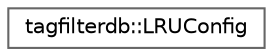 digraph "Graphical Class Hierarchy"
{
 // LATEX_PDF_SIZE
  bgcolor="transparent";
  edge [fontname=Helvetica,fontsize=10,labelfontname=Helvetica,labelfontsize=10];
  node [fontname=Helvetica,fontsize=10,shape=box,height=0.2,width=0.4];
  rankdir="LR";
  Node0 [id="Node000000",label="tagfilterdb::LRUConfig",height=0.2,width=0.4,color="grey40", fillcolor="white", style="filled",URL="$classtagfilterdb_1_1LRUConfig.html",tooltip="A configuration class to hold cache-related constants."];
}
